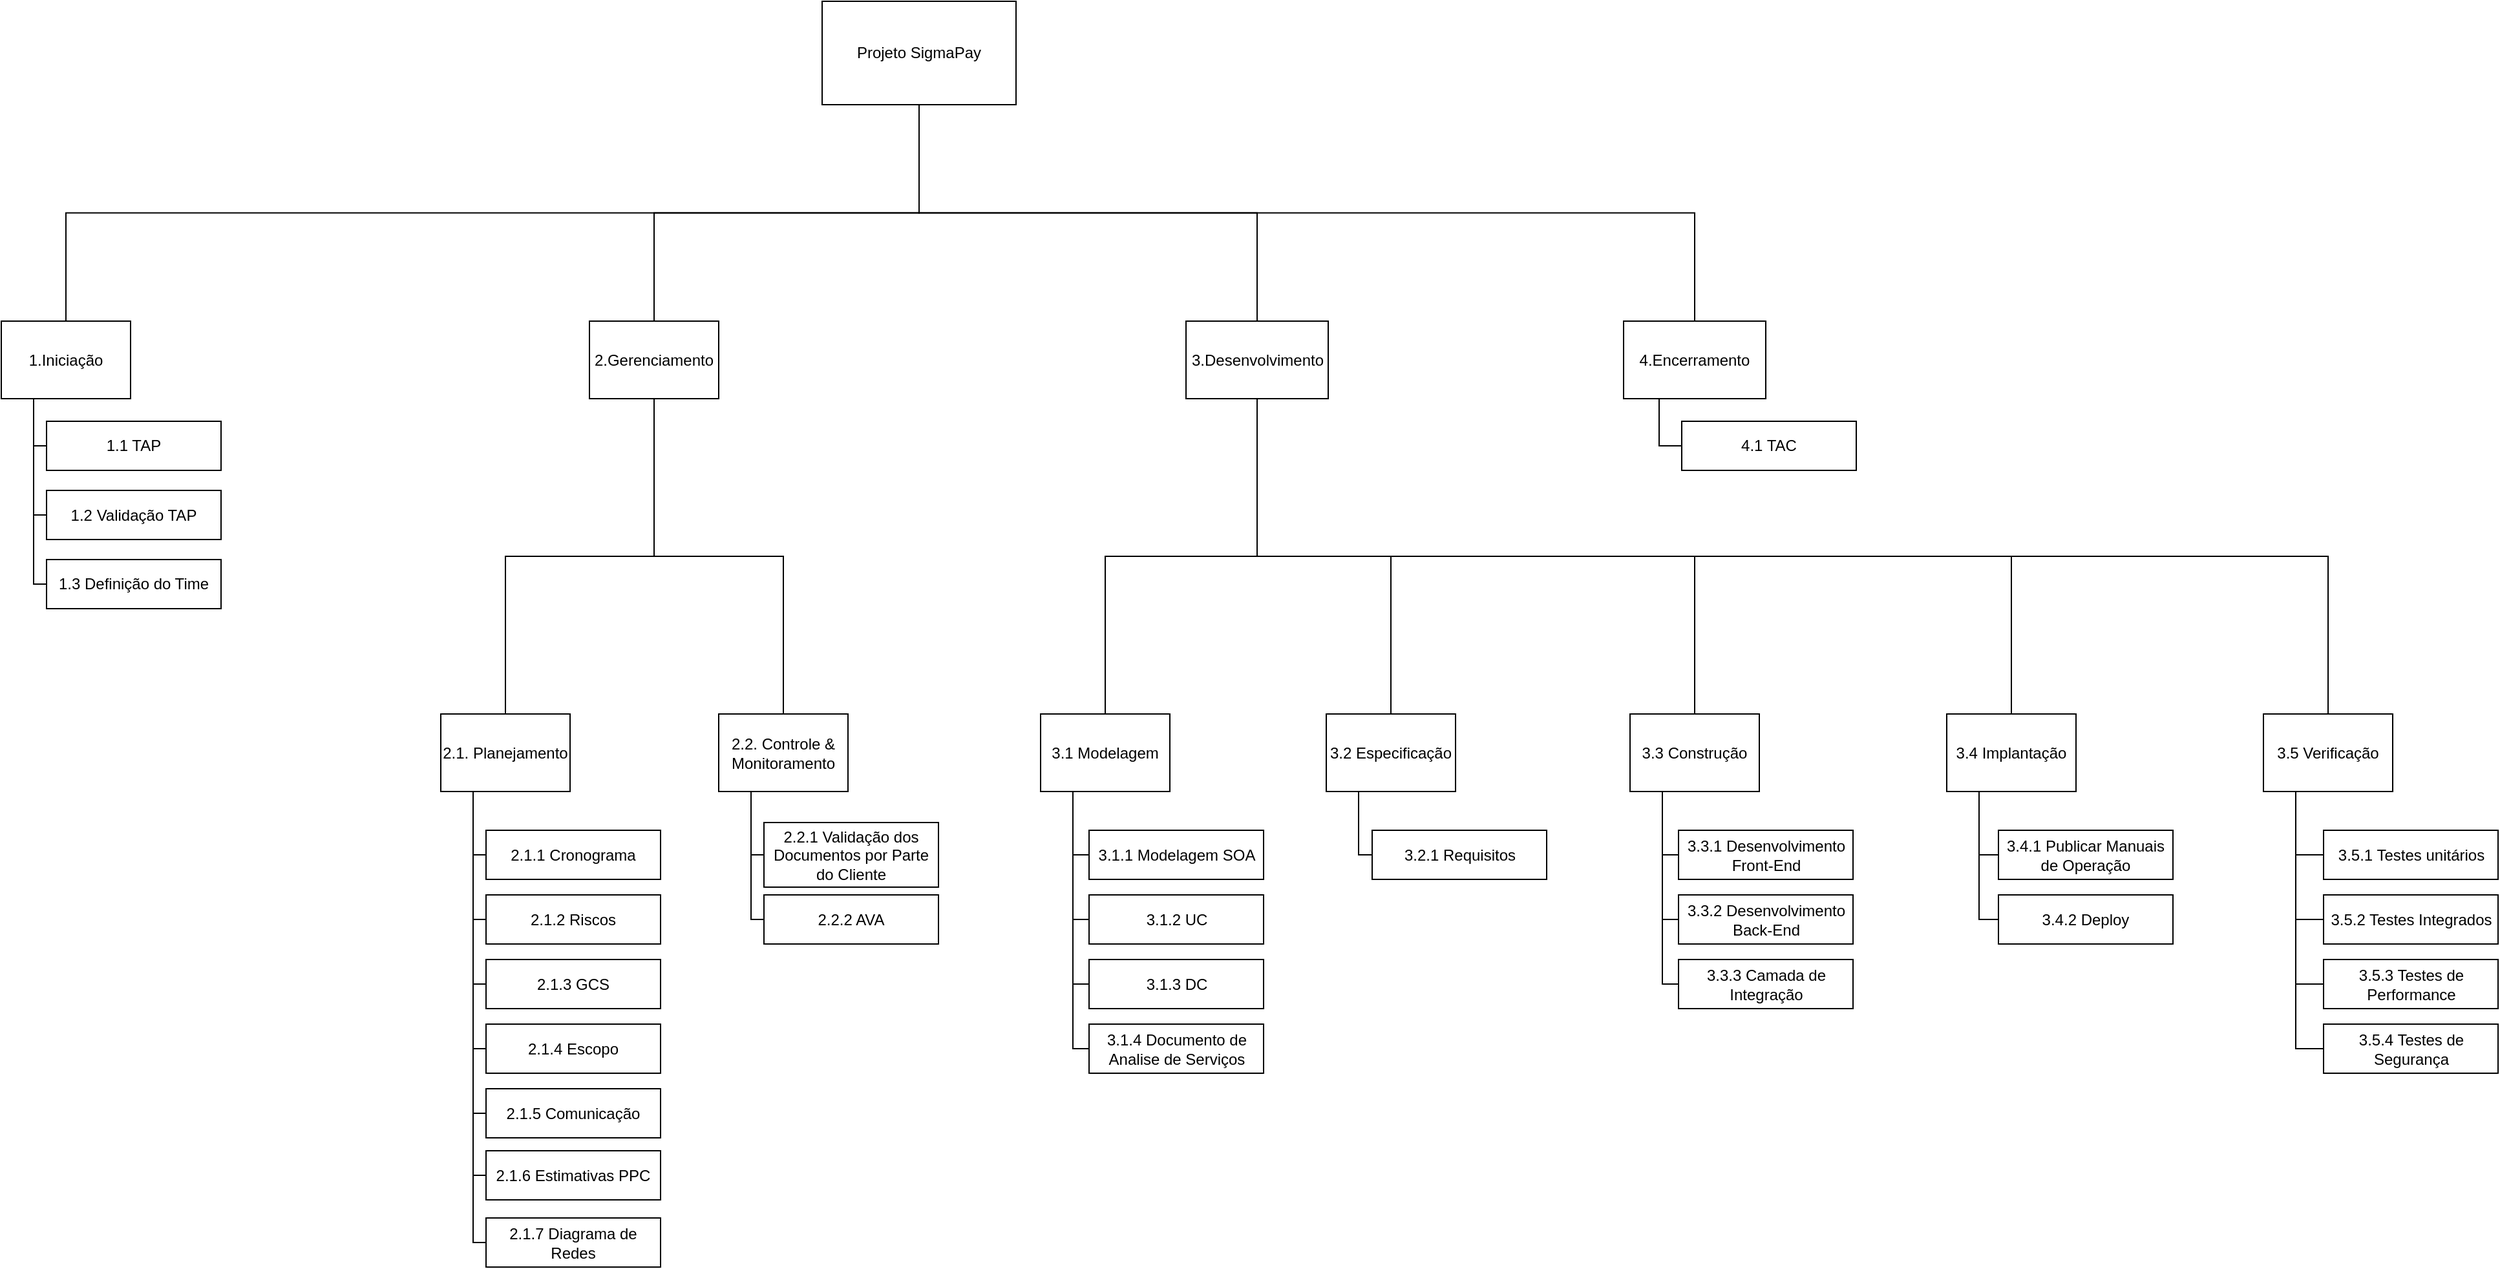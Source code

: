 <mxfile version="11.3.0" type="device" pages="1"><diagram id="EZakJvctPP0FbTN_2ZZ1" name="Page-1"><mxGraphModel dx="2500" dy="876" grid="1" gridSize="10" guides="1" tooltips="1" connect="1" arrows="1" fold="1" page="1" pageScale="1" pageWidth="827" pageHeight="1169" math="0" shadow="0"><root><mxCell id="0"/><mxCell id="1" parent="0"/><mxCell id="8r4W3hMa9v8iIsXlq_5V-1" value="" style="edgeStyle=orthogonalEdgeStyle;startArrow=none;endArrow=none;rounded=0;targetPortConstraint=eastwest;sourcePortConstraint=northsouth;exitX=0.5;exitY=1;exitDx=0;exitDy=0;entryX=0.5;entryY=0;entryDx=0;entryDy=0;" edge="1" target="8r4W3hMa9v8iIsXlq_5V-3" parent="1" source="8r4W3hMa9v8iIsXlq_5V-5"><mxGeometry relative="1" as="geometry"><mxPoint x="220" y="270" as="sourcePoint"/></mxGeometry></mxCell><mxCell id="8r4W3hMa9v8iIsXlq_5V-2" value="" style="edgeStyle=orthogonalEdgeStyle;startArrow=none;endArrow=none;rounded=0;targetPortConstraint=eastwest;sourcePortConstraint=northsouth;exitX=0.5;exitY=1;exitDx=0;exitDy=0;entryX=0.5;entryY=0;entryDx=0;entryDy=0;" edge="1" target="8r4W3hMa9v8iIsXlq_5V-4" parent="1" source="8r4W3hMa9v8iIsXlq_5V-5"><mxGeometry relative="1" as="geometry"><mxPoint x="220" y="270" as="sourcePoint"/></mxGeometry></mxCell><mxCell id="8r4W3hMa9v8iIsXlq_5V-118" style="edgeStyle=orthogonalEdgeStyle;rounded=0;orthogonalLoop=1;jettySize=auto;html=1;exitX=0.5;exitY=1;exitDx=0;exitDy=0;entryX=0.5;entryY=0;entryDx=0;entryDy=0;endArrow=none;endFill=0;" edge="1" parent="1" source="8r4W3hMa9v8iIsXlq_5V-3" target="8r4W3hMa9v8iIsXlq_5V-117"><mxGeometry relative="1" as="geometry"/></mxCell><mxCell id="8r4W3hMa9v8iIsXlq_5V-3" value="3.Desenvolvimento" style="whiteSpace=wrap;html=1;align=center;verticalAlign=middle;container=1;recursiveResize=0;treeFolding=1;treeMoving=1;" vertex="1" parent="1"><mxGeometry x="801.5" y="267.5" width="110" height="60" as="geometry"/></mxCell><mxCell id="8r4W3hMa9v8iIsXlq_5V-4" value="2.Gerenciamento" style="whiteSpace=wrap;html=1;align=center;verticalAlign=middle;container=1;recursiveResize=0;treeFolding=1;treeMoving=1;" vertex="1" parent="1"><mxGeometry x="340" y="267.5" width="100" height="60" as="geometry"/></mxCell><mxCell id="8r4W3hMa9v8iIsXlq_5V-5" value="Projeto SigmaPay" style="whiteSpace=wrap;html=1;align=center;verticalAlign=middle;container=1;recursiveResize=0;treeFolding=1;treeMoving=1;" vertex="1" parent="1"><mxGeometry x="520" y="20" width="150" height="80" as="geometry"/></mxCell><mxCell id="8r4W3hMa9v8iIsXlq_5V-9" value="" style="edgeStyle=orthogonalEdgeStyle;startArrow=none;endArrow=none;rounded=0;targetPortConstraint=eastwest;sourcePortConstraint=northsouth;exitX=0.5;exitY=1;exitDx=0;exitDy=0;entryX=0.5;entryY=0;entryDx=0;entryDy=0;" edge="1" parent="1" target="8r4W3hMa9v8iIsXlq_5V-10" source="8r4W3hMa9v8iIsXlq_5V-4"><mxGeometry relative="1" as="geometry"><mxPoint x="560" y="401.5" as="sourcePoint"/></mxGeometry></mxCell><mxCell id="8r4W3hMa9v8iIsXlq_5V-10" value="2.1. Planejamento" style="whiteSpace=wrap;html=1;align=center;verticalAlign=middle;container=1;recursiveResize=0;treeFolding=1;treeMoving=1;" vertex="1" parent="1"><mxGeometry x="225" y="571.5" width="100" height="60" as="geometry"/></mxCell><mxCell id="8r4W3hMa9v8iIsXlq_5V-11" value="2.2. Controle &amp;amp; Monitoramento" style="whiteSpace=wrap;html=1;align=center;verticalAlign=middle;container=1;recursiveResize=0;treeFolding=1;treeMoving=1;" vertex="1" parent="1"><mxGeometry x="440" y="571.5" width="100" height="60" as="geometry"/></mxCell><mxCell id="8r4W3hMa9v8iIsXlq_5V-14" value="" style="edgeStyle=orthogonalEdgeStyle;startArrow=none;endArrow=none;rounded=0;targetPortConstraint=eastwest;sourcePortConstraint=northsouth;exitX=0.5;exitY=1;exitDx=0;exitDy=0;entryX=0.5;entryY=0;entryDx=0;entryDy=0;" edge="1" parent="1" source="8r4W3hMa9v8iIsXlq_5V-4" target="8r4W3hMa9v8iIsXlq_5V-11"><mxGeometry relative="1" as="geometry"><mxPoint x="390" y="341.5" as="sourcePoint"/><mxPoint x="250" y="401.5" as="targetPoint"/></mxGeometry></mxCell><mxCell id="8r4W3hMa9v8iIsXlq_5V-18" value="1.Iniciação" style="whiteSpace=wrap;html=1;align=center;verticalAlign=middle;container=1;recursiveResize=0;treeFolding=1;treeMoving=1;" vertex="1" collapsed="1" parent="1"><mxGeometry x="-115" y="267.5" width="100" height="60" as="geometry"/></mxCell><mxCell id="8r4W3hMa9v8iIsXlq_5V-19" value="" style="edgeStyle=orthogonalEdgeStyle;startArrow=none;endArrow=none;rounded=0;targetPortConstraint=eastwest;sourcePortConstraint=northsouth;exitX=0.5;exitY=1;exitDx=0;exitDy=0;entryX=0.5;entryY=0;entryDx=0;entryDy=0;" edge="1" parent="1" source="8r4W3hMa9v8iIsXlq_5V-5" target="8r4W3hMa9v8iIsXlq_5V-18"><mxGeometry relative="1" as="geometry"><mxPoint x="390" y="190" as="sourcePoint"/><mxPoint x="390" y="280" as="targetPoint"/></mxGeometry></mxCell><mxCell id="8r4W3hMa9v8iIsXlq_5V-23" value="4.Encerramento" style="whiteSpace=wrap;html=1;align=center;verticalAlign=middle;container=1;recursiveResize=0;treeFolding=1;treeMoving=1;" vertex="1" parent="1"><mxGeometry x="1140" y="267.5" width="110" height="60" as="geometry"/></mxCell><mxCell id="8r4W3hMa9v8iIsXlq_5V-26" value="1.1 TAP" style="whiteSpace=wrap;html=1;align=center;verticalAlign=middle;container=1;recursiveResize=0;treeFolding=1;treeMoving=1;" vertex="1" parent="1"><mxGeometry x="-80" y="345.0" width="135" height="38" as="geometry"/></mxCell><mxCell id="8r4W3hMa9v8iIsXlq_5V-27" value="" style="edgeStyle=orthogonalEdgeStyle;startArrow=none;endArrow=none;rounded=0;targetPortConstraint=eastwest;sourcePortConstraint=northsouth;exitX=0;exitY=0.5;exitDx=0;exitDy=0;entryX=0.25;entryY=1;entryDx=0;entryDy=0;" edge="1" parent="1" source="8r4W3hMa9v8iIsXlq_5V-26" target="8r4W3hMa9v8iIsXlq_5V-18"><mxGeometry relative="1" as="geometry"><mxPoint x="215" y="188.167" as="sourcePoint"/><mxPoint x="-55" y="277.333" as="targetPoint"/></mxGeometry></mxCell><mxCell id="8r4W3hMa9v8iIsXlq_5V-28" value="1.2 Validação TAP" style="whiteSpace=wrap;html=1;align=center;verticalAlign=middle;container=1;recursiveResize=0;treeFolding=1;treeMoving=1;" vertex="1" parent="1"><mxGeometry x="-80" y="398.5" width="135" height="38" as="geometry"/></mxCell><mxCell id="8r4W3hMa9v8iIsXlq_5V-29" value="" style="edgeStyle=orthogonalEdgeStyle;startArrow=none;endArrow=none;rounded=0;targetPortConstraint=eastwest;sourcePortConstraint=northsouth;exitX=0;exitY=0.5;exitDx=0;exitDy=0;entryX=0.25;entryY=1;entryDx=0;entryDy=0;" edge="1" parent="1" source="8r4W3hMa9v8iIsXlq_5V-28" target="8r4W3hMa9v8iIsXlq_5V-18"><mxGeometry relative="1" as="geometry"><mxPoint x="-45" y="387.333" as="sourcePoint"/><mxPoint x="-55" y="337.333" as="targetPoint"/></mxGeometry></mxCell><mxCell id="8r4W3hMa9v8iIsXlq_5V-30" value="2.1.1 Cronograma" style="whiteSpace=wrap;html=1;align=center;verticalAlign=middle;container=1;recursiveResize=0;treeFolding=1;treeMoving=1;" vertex="1" parent="1"><mxGeometry x="260" y="661.5" width="135" height="38" as="geometry"/></mxCell><mxCell id="8r4W3hMa9v8iIsXlq_5V-31" value="" style="edgeStyle=orthogonalEdgeStyle;startArrow=none;endArrow=none;rounded=0;targetPortConstraint=eastwest;sourcePortConstraint=northsouth;exitX=0;exitY=0.5;exitDx=0;exitDy=0;entryX=0.25;entryY=1;entryDx=0;entryDy=0;" edge="1" parent="1" source="8r4W3hMa9v8iIsXlq_5V-30" target="8r4W3hMa9v8iIsXlq_5V-10"><mxGeometry relative="1" as="geometry"><mxPoint x="425" y="390.333" as="sourcePoint"/><mxPoint x="285" y="581.167" as="targetPoint"/></mxGeometry></mxCell><mxCell id="8r4W3hMa9v8iIsXlq_5V-32" value="2.1.2 Riscos" style="whiteSpace=wrap;html=1;align=center;verticalAlign=middle;container=1;recursiveResize=0;treeFolding=1;treeMoving=1;" vertex="1" parent="1"><mxGeometry x="260" y="711.5" width="135" height="38" as="geometry"/></mxCell><mxCell id="8r4W3hMa9v8iIsXlq_5V-33" value="" style="edgeStyle=orthogonalEdgeStyle;startArrow=none;endArrow=none;rounded=0;targetPortConstraint=eastwest;sourcePortConstraint=northsouth;exitX=0;exitY=0.5;exitDx=0;exitDy=0;entryX=0.25;entryY=1;entryDx=0;entryDy=0;" edge="1" parent="1" source="8r4W3hMa9v8iIsXlq_5V-32" target="8r4W3hMa9v8iIsXlq_5V-10"><mxGeometry relative="1" as="geometry"><mxPoint x="270" y="690.333" as="sourcePoint"/><mxPoint x="260" y="641.167" as="targetPoint"/></mxGeometry></mxCell><mxCell id="8r4W3hMa9v8iIsXlq_5V-34" value="2.1.3 GCS" style="whiteSpace=wrap;html=1;align=center;verticalAlign=middle;container=1;recursiveResize=0;treeFolding=1;treeMoving=1;" vertex="1" parent="1"><mxGeometry x="260" y="761.5" width="135" height="38" as="geometry"/></mxCell><mxCell id="8r4W3hMa9v8iIsXlq_5V-36" value="" style="edgeStyle=orthogonalEdgeStyle;startArrow=none;endArrow=none;rounded=0;targetPortConstraint=eastwest;sourcePortConstraint=northsouth;exitX=0;exitY=0.5;exitDx=0;exitDy=0;entryX=0.25;entryY=1;entryDx=0;entryDy=0;" edge="1" parent="1" source="8r4W3hMa9v8iIsXlq_5V-34" target="8r4W3hMa9v8iIsXlq_5V-10"><mxGeometry relative="1" as="geometry"><mxPoint x="270" y="740.333" as="sourcePoint"/><mxPoint x="260" y="641.167" as="targetPoint"/></mxGeometry></mxCell><mxCell id="8r4W3hMa9v8iIsXlq_5V-37" value="2.1.4 Escopo" style="whiteSpace=wrap;html=1;align=center;verticalAlign=middle;container=1;recursiveResize=0;treeFolding=1;treeMoving=1;" vertex="1" parent="1"><mxGeometry x="260" y="811.5" width="135" height="38" as="geometry"/></mxCell><mxCell id="8r4W3hMa9v8iIsXlq_5V-38" value="" style="edgeStyle=orthogonalEdgeStyle;startArrow=none;endArrow=none;rounded=0;targetPortConstraint=eastwest;sourcePortConstraint=northsouth;exitX=0;exitY=0.5;exitDx=0;exitDy=0;entryX=0.25;entryY=1;entryDx=0;entryDy=0;" edge="1" parent="1" source="8r4W3hMa9v8iIsXlq_5V-37" target="8r4W3hMa9v8iIsXlq_5V-10"><mxGeometry relative="1" as="geometry"><mxPoint x="270" y="790.333" as="sourcePoint"/><mxPoint x="260" y="641.167" as="targetPoint"/></mxGeometry></mxCell><mxCell id="8r4W3hMa9v8iIsXlq_5V-43" value="2.1.5 Comunicação" style="whiteSpace=wrap;html=1;align=center;verticalAlign=middle;container=1;recursiveResize=0;treeFolding=1;treeMoving=1;" vertex="1" parent="1"><mxGeometry x="260" y="861.5" width="135" height="38" as="geometry"/></mxCell><mxCell id="8r4W3hMa9v8iIsXlq_5V-44" value="" style="edgeStyle=orthogonalEdgeStyle;startArrow=none;endArrow=none;rounded=0;targetPortConstraint=eastwest;sourcePortConstraint=northsouth;exitX=0;exitY=0.5;exitDx=0;exitDy=0;entryX=0.25;entryY=1;entryDx=0;entryDy=0;" edge="1" parent="1" source="8r4W3hMa9v8iIsXlq_5V-43" target="8r4W3hMa9v8iIsXlq_5V-10"><mxGeometry relative="1" as="geometry"><mxPoint x="270" y="840.5" as="sourcePoint"/><mxPoint x="260" y="641.5" as="targetPoint"/></mxGeometry></mxCell><mxCell id="8r4W3hMa9v8iIsXlq_5V-45" value="1.3 Definição do Time" style="whiteSpace=wrap;html=1;align=center;verticalAlign=middle;container=1;recursiveResize=0;treeFolding=1;treeMoving=1;" vertex="1" parent="1"><mxGeometry x="-80" y="452" width="135" height="38" as="geometry"/></mxCell><mxCell id="8r4W3hMa9v8iIsXlq_5V-46" value="" style="edgeStyle=orthogonalEdgeStyle;startArrow=none;endArrow=none;rounded=0;targetPortConstraint=eastwest;sourcePortConstraint=northsouth;exitX=0;exitY=0.5;exitDx=0;exitDy=0;entryX=0.25;entryY=1;entryDx=0;entryDy=0;" edge="1" parent="1" source="8r4W3hMa9v8iIsXlq_5V-45" target="8r4W3hMa9v8iIsXlq_5V-18"><mxGeometry relative="1" as="geometry"><mxPoint x="-70" y="427.5" as="sourcePoint"/><mxPoint x="-80" y="337.5" as="targetPoint"/></mxGeometry></mxCell><mxCell id="8r4W3hMa9v8iIsXlq_5V-47" value="2.1.6 Estimativas PPC" style="whiteSpace=wrap;html=1;align=center;verticalAlign=middle;container=1;recursiveResize=0;treeFolding=1;treeMoving=1;" vertex="1" parent="1"><mxGeometry x="260" y="909.5" width="135" height="38" as="geometry"/></mxCell><mxCell id="8r4W3hMa9v8iIsXlq_5V-48" value="" style="edgeStyle=orthogonalEdgeStyle;startArrow=none;endArrow=none;rounded=0;targetPortConstraint=eastwest;sourcePortConstraint=northsouth;exitX=0;exitY=0.5;exitDx=0;exitDy=0;entryX=0.25;entryY=1;entryDx=0;entryDy=0;" edge="1" parent="1" source="8r4W3hMa9v8iIsXlq_5V-47" target="8r4W3hMa9v8iIsXlq_5V-10"><mxGeometry relative="1" as="geometry"><mxPoint x="270" y="890.5" as="sourcePoint"/><mxPoint x="260" y="641.5" as="targetPoint"/></mxGeometry></mxCell><mxCell id="8r4W3hMa9v8iIsXlq_5V-49" value="2.1.7 Diagrama de Redes" style="whiteSpace=wrap;html=1;align=center;verticalAlign=middle;container=1;recursiveResize=0;treeFolding=1;treeMoving=1;" vertex="1" parent="1"><mxGeometry x="260" y="961.5" width="135" height="38" as="geometry"/></mxCell><mxCell id="8r4W3hMa9v8iIsXlq_5V-50" value="" style="edgeStyle=orthogonalEdgeStyle;startArrow=none;endArrow=none;rounded=0;targetPortConstraint=eastwest;sourcePortConstraint=northsouth;exitX=0;exitY=0.5;exitDx=0;exitDy=0;entryX=0.25;entryY=1;entryDx=0;entryDy=0;" edge="1" parent="1" source="8r4W3hMa9v8iIsXlq_5V-49" target="8r4W3hMa9v8iIsXlq_5V-10"><mxGeometry relative="1" as="geometry"><mxPoint x="270" y="938.5" as="sourcePoint"/><mxPoint x="260" y="641.5" as="targetPoint"/></mxGeometry></mxCell><mxCell id="8r4W3hMa9v8iIsXlq_5V-51" value="2.2.1 Validação dos Documentos por Parte do Cliente" style="whiteSpace=wrap;html=1;align=center;verticalAlign=middle;container=1;recursiveResize=0;treeFolding=1;treeMoving=1;" vertex="1" parent="1"><mxGeometry x="475" y="655.5" width="135" height="50" as="geometry"/></mxCell><mxCell id="8r4W3hMa9v8iIsXlq_5V-52" value="" style="edgeStyle=orthogonalEdgeStyle;startArrow=none;endArrow=none;rounded=0;targetPortConstraint=eastwest;sourcePortConstraint=northsouth;exitX=0;exitY=0.5;exitDx=0;exitDy=0;entryX=0.25;entryY=1;entryDx=0;entryDy=0;fontStyle=1" edge="1" parent="1" source="8r4W3hMa9v8iIsXlq_5V-51" target="8r4W3hMa9v8iIsXlq_5V-11"><mxGeometry relative="1" as="geometry"><mxPoint x="215" y="990.5" as="sourcePoint"/><mxPoint x="205" y="641.5" as="targetPoint"/></mxGeometry></mxCell><mxCell id="8r4W3hMa9v8iIsXlq_5V-53" value="" style="edgeStyle=orthogonalEdgeStyle;startArrow=none;endArrow=none;rounded=0;targetPortConstraint=eastwest;sourcePortConstraint=northsouth;exitX=0.5;exitY=1;exitDx=0;exitDy=0;entryX=0.5;entryY=0;entryDx=0;entryDy=0;" edge="1" parent="1" source="8r4W3hMa9v8iIsXlq_5V-5" target="8r4W3hMa9v8iIsXlq_5V-23"><mxGeometry relative="1" as="geometry"><mxPoint x="390" y="190" as="sourcePoint"/><mxPoint x="605" y="279" as="targetPoint"/></mxGeometry></mxCell><mxCell id="8r4W3hMa9v8iIsXlq_5V-54" value="4.1 TAC" style="whiteSpace=wrap;html=1;align=center;verticalAlign=middle;container=1;recursiveResize=0;treeFolding=1;treeMoving=1;" vertex="1" parent="1"><mxGeometry x="1185" y="345.0" width="135" height="38" as="geometry"/></mxCell><mxCell id="8r4W3hMa9v8iIsXlq_5V-55" value="" style="edgeStyle=orthogonalEdgeStyle;startArrow=none;endArrow=none;rounded=0;targetPortConstraint=eastwest;sourcePortConstraint=northsouth;exitX=0.25;exitY=1;exitDx=0;exitDy=0;entryX=0;entryY=0.5;entryDx=0;entryDy=0;" edge="1" parent="1" source="8r4W3hMa9v8iIsXlq_5V-23" target="8r4W3hMa9v8iIsXlq_5V-54"><mxGeometry relative="1" as="geometry"><mxPoint x="820" y="340.5" as="sourcePoint"/><mxPoint x="950" y="531.5" as="targetPoint"/></mxGeometry></mxCell><mxCell id="8r4W3hMa9v8iIsXlq_5V-76" value="3.1 Modelagem" style="whiteSpace=wrap;html=1;align=center;verticalAlign=middle;container=1;recursiveResize=0;treeFolding=1;treeMoving=1;" vertex="1" parent="1"><mxGeometry x="689" y="571.5" width="100" height="60" as="geometry"/></mxCell><mxCell id="8r4W3hMa9v8iIsXlq_5V-77" value="" style="edgeStyle=orthogonalEdgeStyle;startArrow=none;endArrow=none;rounded=0;targetPortConstraint=eastwest;sourcePortConstraint=northsouth;exitX=0.5;exitY=1;exitDx=0;exitDy=0;entryX=0.5;entryY=0;entryDx=0;entryDy=0;" edge="1" parent="1" source="8r4W3hMa9v8iIsXlq_5V-3" target="8r4W3hMa9v8iIsXlq_5V-76"><mxGeometry relative="1" as="geometry"><mxPoint x="554" y="343.5" as="sourcePoint"/><mxPoint x="684" y="584.5" as="targetPoint"/></mxGeometry></mxCell><mxCell id="8r4W3hMa9v8iIsXlq_5V-78" value="2.2.2 AVA" style="whiteSpace=wrap;html=1;align=center;verticalAlign=middle;container=1;recursiveResize=0;treeFolding=1;treeMoving=1;" vertex="1" parent="1"><mxGeometry x="475" y="711.5" width="135" height="38" as="geometry"/></mxCell><mxCell id="8r4W3hMa9v8iIsXlq_5V-80" value="" style="edgeStyle=orthogonalEdgeStyle;startArrow=none;endArrow=none;rounded=0;targetPortConstraint=eastwest;sourcePortConstraint=northsouth;exitX=0;exitY=0.5;exitDx=0;exitDy=0;entryX=0.25;entryY=1;entryDx=0;entryDy=0;" edge="1" parent="1" source="8r4W3hMa9v8iIsXlq_5V-78" target="8r4W3hMa9v8iIsXlq_5V-11"><mxGeometry relative="1" as="geometry"><mxPoint x="485.294" y="696" as="sourcePoint"/><mxPoint x="474.706" y="641.882" as="targetPoint"/></mxGeometry></mxCell><mxCell id="8r4W3hMa9v8iIsXlq_5V-81" value="3.2 Especificação" style="whiteSpace=wrap;html=1;align=center;verticalAlign=middle;container=1;recursiveResize=0;treeFolding=1;treeMoving=1;" vertex="1" parent="1"><mxGeometry x="910" y="571.5" width="100" height="60" as="geometry"/></mxCell><mxCell id="8r4W3hMa9v8iIsXlq_5V-82" value="" style="edgeStyle=orthogonalEdgeStyle;startArrow=none;endArrow=none;rounded=0;targetPortConstraint=eastwest;sourcePortConstraint=northsouth;entryX=0.5;entryY=0;entryDx=0;entryDy=0;exitX=0.5;exitY=1;exitDx=0;exitDy=0;" edge="1" parent="1" source="8r4W3hMa9v8iIsXlq_5V-3" target="8r4W3hMa9v8iIsXlq_5V-81"><mxGeometry relative="1" as="geometry"><mxPoint x="880" y="370" as="sourcePoint"/><mxPoint x="748.824" y="579.529" as="targetPoint"/></mxGeometry></mxCell><mxCell id="8r4W3hMa9v8iIsXlq_5V-83" value="3.2.1 Requisitos" style="whiteSpace=wrap;html=1;align=center;verticalAlign=middle;container=1;recursiveResize=0;treeFolding=1;treeMoving=1;" vertex="1" parent="1"><mxGeometry x="945.5" y="661.5" width="135" height="38" as="geometry"/></mxCell><mxCell id="8r4W3hMa9v8iIsXlq_5V-84" value="" style="edgeStyle=orthogonalEdgeStyle;startArrow=none;endArrow=none;rounded=0;targetPortConstraint=eastwest;sourcePortConstraint=northsouth;exitX=0;exitY=0.5;exitDx=0;exitDy=0;entryX=0.25;entryY=1;entryDx=0;entryDy=0;" edge="1" parent="1" source="8r4W3hMa9v8iIsXlq_5V-83" target="8r4W3hMa9v8iIsXlq_5V-81"><mxGeometry relative="1" as="geometry"><mxPoint x="485.294" y="753.647" as="sourcePoint"/><mxPoint x="474.706" y="641.882" as="targetPoint"/></mxGeometry></mxCell><mxCell id="8r4W3hMa9v8iIsXlq_5V-85" value="3.1.2 UC" style="whiteSpace=wrap;html=1;align=center;verticalAlign=middle;container=1;recursiveResize=0;treeFolding=1;treeMoving=1;" vertex="1" parent="1"><mxGeometry x="726.5" y="711.5" width="135" height="38" as="geometry"/></mxCell><mxCell id="8r4W3hMa9v8iIsXlq_5V-87" value="" style="edgeStyle=orthogonalEdgeStyle;startArrow=none;endArrow=none;rounded=0;targetPortConstraint=eastwest;sourcePortConstraint=northsouth;exitX=0;exitY=0.5;exitDx=0;exitDy=0;entryX=0.25;entryY=1;entryDx=0;entryDy=0;" edge="1" parent="1" source="8r4W3hMa9v8iIsXlq_5V-85" target="8r4W3hMa9v8iIsXlq_5V-76"><mxGeometry relative="1" as="geometry"><mxPoint x="955.882" y="690.118" as="sourcePoint"/><mxPoint x="945.294" y="639.529" as="targetPoint"/></mxGeometry></mxCell><mxCell id="8r4W3hMa9v8iIsXlq_5V-88" value="3.1.3 DC" style="whiteSpace=wrap;html=1;align=center;verticalAlign=middle;container=1;recursiveResize=0;treeFolding=1;treeMoving=1;" vertex="1" parent="1"><mxGeometry x="726.5" y="761.5" width="135" height="38" as="geometry"/></mxCell><mxCell id="8r4W3hMa9v8iIsXlq_5V-90" value="" style="edgeStyle=orthogonalEdgeStyle;startArrow=none;endArrow=none;rounded=0;targetPortConstraint=eastwest;sourcePortConstraint=northsouth;exitX=0;exitY=0.5;exitDx=0;exitDy=0;entryX=0.25;entryY=1;entryDx=0;entryDy=0;" edge="1" parent="1" source="8r4W3hMa9v8iIsXlq_5V-88" target="8r4W3hMa9v8iIsXlq_5V-76"><mxGeometry relative="1" as="geometry"><mxPoint x="955.882" y="740.706" as="sourcePoint"/><mxPoint x="945.294" y="639.529" as="targetPoint"/></mxGeometry></mxCell><mxCell id="8r4W3hMa9v8iIsXlq_5V-95" value="" style="edgeStyle=orthogonalEdgeStyle;startArrow=none;endArrow=none;rounded=0;targetPortConstraint=eastwest;sourcePortConstraint=northsouth;exitX=0;exitY=0.5;exitDx=0;exitDy=0;entryX=0.25;entryY=1;entryDx=0;entryDy=0;" edge="1" parent="1" source="8r4W3hMa9v8iIsXlq_5V-93" target="8r4W3hMa9v8iIsXlq_5V-76"><mxGeometry relative="1" as="geometry"><mxPoint x="737.059" y="778.353" as="sourcePoint"/><mxPoint x="724.118" y="639.529" as="targetPoint"/></mxGeometry></mxCell><mxCell id="8r4W3hMa9v8iIsXlq_5V-96" value="3.1.4 Documento de Analise de Serviços" style="whiteSpace=wrap;html=1;align=center;verticalAlign=middle;container=1;recursiveResize=0;treeFolding=1;treeMoving=1;" vertex="1" parent="1"><mxGeometry x="726.5" y="811.5" width="135" height="38" as="geometry"/></mxCell><mxCell id="8r4W3hMa9v8iIsXlq_5V-97" value="" style="edgeStyle=orthogonalEdgeStyle;startArrow=none;endArrow=none;rounded=0;targetPortConstraint=eastwest;sourcePortConstraint=northsouth;exitX=0;exitY=0.5;exitDx=0;exitDy=0;entryX=0.25;entryY=1;entryDx=0;entryDy=0;" edge="1" parent="1" source="8r4W3hMa9v8iIsXlq_5V-96" target="8r4W3hMa9v8iIsXlq_5V-76"><mxGeometry relative="1" as="geometry"><mxPoint x="737.059" y="778.353" as="sourcePoint"/><mxPoint x="724.118" y="639.529" as="targetPoint"/></mxGeometry></mxCell><mxCell id="8r4W3hMa9v8iIsXlq_5V-98" value="3.3 Construção" style="whiteSpace=wrap;html=1;align=center;verticalAlign=middle;container=1;recursiveResize=0;treeFolding=1;treeMoving=1;" vertex="1" parent="1"><mxGeometry x="1145" y="571.5" width="100" height="60" as="geometry"/></mxCell><mxCell id="8r4W3hMa9v8iIsXlq_5V-99" value="" style="edgeStyle=orthogonalEdgeStyle;startArrow=none;endArrow=none;rounded=0;targetPortConstraint=eastwest;sourcePortConstraint=northsouth;entryX=0.5;entryY=0;entryDx=0;entryDy=0;exitX=0.5;exitY=1;exitDx=0;exitDy=0;" edge="1" parent="1" source="8r4W3hMa9v8iIsXlq_5V-3" target="8r4W3hMa9v8iIsXlq_5V-98"><mxGeometry relative="1" as="geometry"><mxPoint x="866.471" y="337.176" as="sourcePoint"/><mxPoint x="970" y="579.529" as="targetPoint"/></mxGeometry></mxCell><mxCell id="8r4W3hMa9v8iIsXlq_5V-100" value="3.3.1 Desenvolvimento Front-End" style="whiteSpace=wrap;html=1;align=center;verticalAlign=middle;container=1;recursiveResize=0;treeFolding=1;treeMoving=1;" vertex="1" parent="1"><mxGeometry x="1182.5" y="661.5" width="135" height="38" as="geometry"/></mxCell><mxCell id="8r4W3hMa9v8iIsXlq_5V-101" value="3.3.2 Desenvolvimento Back-End" style="whiteSpace=wrap;html=1;align=center;verticalAlign=middle;container=1;recursiveResize=0;treeFolding=1;treeMoving=1;" vertex="1" parent="1"><mxGeometry x="1182.5" y="711.5" width="135" height="38" as="geometry"/></mxCell><mxCell id="8r4W3hMa9v8iIsXlq_5V-103" value="3.3.3 Camada de Integração" style="whiteSpace=wrap;html=1;align=center;verticalAlign=middle;container=1;recursiveResize=0;treeFolding=1;treeMoving=1;" vertex="1" parent="1"><mxGeometry x="1182.5" y="761.5" width="135" height="38" as="geometry"/></mxCell><mxCell id="8r4W3hMa9v8iIsXlq_5V-104" value="" style="edgeStyle=orthogonalEdgeStyle;startArrow=none;endArrow=none;rounded=0;targetPortConstraint=eastwest;sourcePortConstraint=northsouth;exitX=0;exitY=0.5;exitDx=0;exitDy=0;entryX=0.25;entryY=1;entryDx=0;entryDy=0;" edge="1" parent="1" source="8r4W3hMa9v8iIsXlq_5V-100" target="8r4W3hMa9v8iIsXlq_5V-98"><mxGeometry relative="1" as="geometry"><mxPoint x="955.882" y="677.176" as="sourcePoint"/><mxPoint x="945.294" y="639.529" as="targetPoint"/></mxGeometry></mxCell><mxCell id="8r4W3hMa9v8iIsXlq_5V-105" value="" style="edgeStyle=orthogonalEdgeStyle;startArrow=none;endArrow=none;rounded=0;targetPortConstraint=eastwest;sourcePortConstraint=northsouth;exitX=0;exitY=0.5;exitDx=0;exitDy=0;entryX=0.25;entryY=1;entryDx=0;entryDy=0;" edge="1" parent="1" source="8r4W3hMa9v8iIsXlq_5V-101" target="8r4W3hMa9v8iIsXlq_5V-98"><mxGeometry relative="1" as="geometry"><mxPoint x="1210" y="677.176" as="sourcePoint"/><mxPoint x="1180.588" y="639.529" as="targetPoint"/></mxGeometry></mxCell><mxCell id="8r4W3hMa9v8iIsXlq_5V-106" value="" style="edgeStyle=orthogonalEdgeStyle;startArrow=none;endArrow=none;rounded=0;targetPortConstraint=eastwest;sourcePortConstraint=northsouth;exitX=0;exitY=0.5;exitDx=0;exitDy=0;entryX=0.25;entryY=1;entryDx=0;entryDy=0;" edge="1" parent="1" source="8r4W3hMa9v8iIsXlq_5V-103" target="8r4W3hMa9v8iIsXlq_5V-98"><mxGeometry relative="1" as="geometry"><mxPoint x="1210" y="724.235" as="sourcePoint"/><mxPoint x="1180.588" y="639.529" as="targetPoint"/></mxGeometry></mxCell><mxCell id="8r4W3hMa9v8iIsXlq_5V-93" value="3.1.1 Modelagem SOA" style="whiteSpace=wrap;html=1;align=center;verticalAlign=middle;container=1;recursiveResize=0;treeFolding=1;treeMoving=1;" vertex="1" parent="1"><mxGeometry x="726.5" y="661.5" width="135" height="38" as="geometry"/></mxCell><mxCell id="8r4W3hMa9v8iIsXlq_5V-107" value="3.4 Implantação" style="whiteSpace=wrap;html=1;align=center;verticalAlign=middle;container=1;recursiveResize=0;treeFolding=1;treeMoving=1;" vertex="1" parent="1"><mxGeometry x="1390" y="571.5" width="100" height="60" as="geometry"/></mxCell><mxCell id="8r4W3hMa9v8iIsXlq_5V-110" value="" style="edgeStyle=orthogonalEdgeStyle;startArrow=none;endArrow=none;rounded=0;targetPortConstraint=eastwest;sourcePortConstraint=northsouth;entryX=0.5;entryY=0;entryDx=0;entryDy=0;exitX=0.5;exitY=1;exitDx=0;exitDy=0;" edge="1" parent="1" source="8r4W3hMa9v8iIsXlq_5V-3" target="8r4W3hMa9v8iIsXlq_5V-107"><mxGeometry relative="1" as="geometry"><mxPoint x="866.471" y="337.176" as="sourcePoint"/><mxPoint x="1205.294" y="581.882" as="targetPoint"/></mxGeometry></mxCell><mxCell id="8r4W3hMa9v8iIsXlq_5V-111" value="3.4.1 Publicar Manuais de Operação" style="whiteSpace=wrap;html=1;align=center;verticalAlign=middle;container=1;recursiveResize=0;treeFolding=1;treeMoving=1;" vertex="1" parent="1"><mxGeometry x="1430" y="661.5" width="135" height="38" as="geometry"/></mxCell><mxCell id="8r4W3hMa9v8iIsXlq_5V-112" value="" style="edgeStyle=orthogonalEdgeStyle;startArrow=none;endArrow=none;rounded=0;targetPortConstraint=eastwest;sourcePortConstraint=northsouth;exitX=0;exitY=0.5;exitDx=0;exitDy=0;entryX=0.25;entryY=1;entryDx=0;entryDy=0;" edge="1" parent="1" source="8r4W3hMa9v8iIsXlq_5V-111" target="8r4W3hMa9v8iIsXlq_5V-107"><mxGeometry relative="1" as="geometry"><mxPoint x="1192.353" y="790.118" as="sourcePoint"/><mxPoint x="1180.588" y="641.882" as="targetPoint"/></mxGeometry></mxCell><mxCell id="8r4W3hMa9v8iIsXlq_5V-113" value="3.4.2 Deploy" style="whiteSpace=wrap;html=1;align=center;verticalAlign=middle;container=1;recursiveResize=0;treeFolding=1;treeMoving=1;" vertex="1" parent="1"><mxGeometry x="1430" y="711.5" width="135" height="38" as="geometry"/></mxCell><mxCell id="8r4W3hMa9v8iIsXlq_5V-115" value="" style="edgeStyle=orthogonalEdgeStyle;startArrow=none;endArrow=none;rounded=0;targetPortConstraint=eastwest;sourcePortConstraint=northsouth;exitX=0;exitY=0.5;exitDx=0;exitDy=0;entryX=0.25;entryY=1;entryDx=0;entryDy=0;" edge="1" parent="1" source="8r4W3hMa9v8iIsXlq_5V-113" target="8r4W3hMa9v8iIsXlq_5V-107"><mxGeometry relative="1" as="geometry"><mxPoint x="1440.588" y="690.118" as="sourcePoint"/><mxPoint x="1425.294" y="641.882" as="targetPoint"/></mxGeometry></mxCell><mxCell id="8r4W3hMa9v8iIsXlq_5V-120" style="edgeStyle=orthogonalEdgeStyle;rounded=0;orthogonalLoop=1;jettySize=auto;html=1;exitX=0.25;exitY=1;exitDx=0;exitDy=0;entryX=0;entryY=0.5;entryDx=0;entryDy=0;endArrow=none;endFill=0;" edge="1" parent="1" source="8r4W3hMa9v8iIsXlq_5V-117" target="8r4W3hMa9v8iIsXlq_5V-119"><mxGeometry relative="1" as="geometry"/></mxCell><mxCell id="8r4W3hMa9v8iIsXlq_5V-117" value="3.5 Verificação" style="whiteSpace=wrap;html=1;align=center;verticalAlign=middle;container=1;recursiveResize=0;treeFolding=1;treeMoving=1;" vertex="1" parent="1"><mxGeometry x="1635" y="571.5" width="100" height="60" as="geometry"/></mxCell><mxCell id="8r4W3hMa9v8iIsXlq_5V-119" value="3.5.1 Testes unitários" style="whiteSpace=wrap;html=1;align=center;verticalAlign=middle;container=1;recursiveResize=0;treeFolding=1;treeMoving=1;" vertex="1" parent="1"><mxGeometry x="1681.5" y="661.5" width="135" height="38" as="geometry"/></mxCell><mxCell id="8r4W3hMa9v8iIsXlq_5V-121" style="edgeStyle=orthogonalEdgeStyle;rounded=0;orthogonalLoop=1;jettySize=auto;html=1;exitX=0.25;exitY=1;exitDx=0;exitDy=0;entryX=0;entryY=0.5;entryDx=0;entryDy=0;endArrow=none;endFill=0;" edge="1" parent="1" target="8r4W3hMa9v8iIsXlq_5V-122" source="8r4W3hMa9v8iIsXlq_5V-117"><mxGeometry relative="1" as="geometry"><mxPoint x="1670" y="641.882" as="sourcePoint"/></mxGeometry></mxCell><mxCell id="8r4W3hMa9v8iIsXlq_5V-124" value="" style="edgeStyle=orthogonalEdgeStyle;rounded=0;orthogonalLoop=1;jettySize=auto;html=1;endArrow=none;endFill=0;exitX=0.25;exitY=1;exitDx=0;exitDy=0;entryX=0;entryY=0.5;entryDx=0;entryDy=0;" edge="1" parent="1" source="8r4W3hMa9v8iIsXlq_5V-117" target="8r4W3hMa9v8iIsXlq_5V-123"><mxGeometry relative="1" as="geometry"><Array as="points"><mxPoint x="1660" y="780"/></Array></mxGeometry></mxCell><mxCell id="8r4W3hMa9v8iIsXlq_5V-122" value="3.5.2 Testes Integrados" style="whiteSpace=wrap;html=1;align=center;verticalAlign=middle;container=1;recursiveResize=0;treeFolding=1;treeMoving=1;" vertex="1" parent="1"><mxGeometry x="1681.5" y="711.5" width="135" height="38" as="geometry"/></mxCell><mxCell id="8r4W3hMa9v8iIsXlq_5V-126" value="" style="edgeStyle=orthogonalEdgeStyle;rounded=0;orthogonalLoop=1;jettySize=auto;html=1;endArrow=none;endFill=0;exitX=0.25;exitY=1;exitDx=0;exitDy=0;entryX=0;entryY=0.5;entryDx=0;entryDy=0;" edge="1" parent="1" source="8r4W3hMa9v8iIsXlq_5V-117" target="8r4W3hMa9v8iIsXlq_5V-125"><mxGeometry relative="1" as="geometry"/></mxCell><mxCell id="8r4W3hMa9v8iIsXlq_5V-123" value="3.5.3 Testes de Performance" style="whiteSpace=wrap;html=1;align=center;verticalAlign=middle;container=1;recursiveResize=0;treeFolding=1;treeMoving=1;" vertex="1" parent="1"><mxGeometry x="1681.5" y="761.5" width="135" height="38" as="geometry"/></mxCell><mxCell id="8r4W3hMa9v8iIsXlq_5V-125" value="3.5.4 Testes de Segurança" style="whiteSpace=wrap;html=1;align=center;verticalAlign=middle;container=1;recursiveResize=0;treeFolding=1;treeMoving=1;" vertex="1" parent="1"><mxGeometry x="1681.5" y="811.5" width="135" height="38" as="geometry"/></mxCell></root></mxGraphModel></diagram></mxfile>